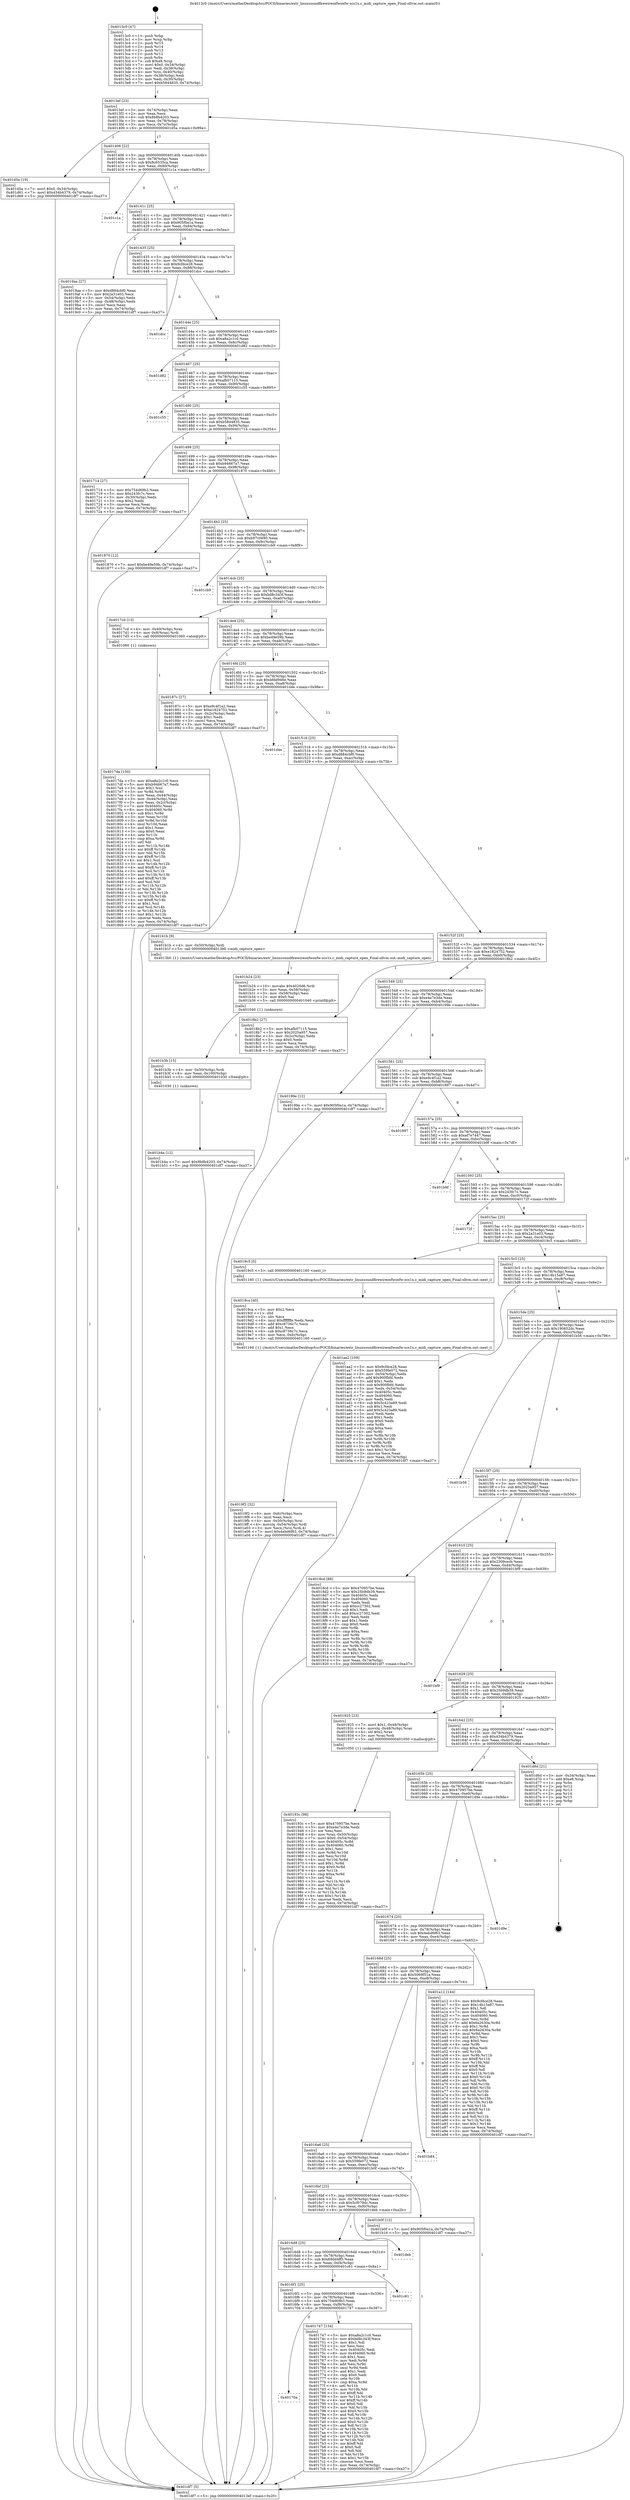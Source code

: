 digraph "0x4013c0" {
  label = "0x4013c0 (/mnt/c/Users/mathe/Desktop/tcc/POCII/binaries/extr_linuxsoundfirewireoxfwoxfw-scs1x.c_midi_capture_open_Final-ollvm.out::main(0))"
  labelloc = "t"
  node[shape=record]

  Entry [label="",width=0.3,height=0.3,shape=circle,fillcolor=black,style=filled]
  "0x4013ef" [label="{
     0x4013ef [23]\l
     | [instrs]\l
     &nbsp;&nbsp;0x4013ef \<+3\>: mov -0x74(%rbp),%eax\l
     &nbsp;&nbsp;0x4013f2 \<+2\>: mov %eax,%ecx\l
     &nbsp;&nbsp;0x4013f4 \<+6\>: sub $0x8b8b4203,%ecx\l
     &nbsp;&nbsp;0x4013fa \<+3\>: mov %eax,-0x78(%rbp)\l
     &nbsp;&nbsp;0x4013fd \<+3\>: mov %ecx,-0x7c(%rbp)\l
     &nbsp;&nbsp;0x401400 \<+6\>: je 0000000000401d5a \<main+0x99a\>\l
  }"]
  "0x401d5a" [label="{
     0x401d5a [19]\l
     | [instrs]\l
     &nbsp;&nbsp;0x401d5a \<+7\>: movl $0x0,-0x34(%rbp)\l
     &nbsp;&nbsp;0x401d61 \<+7\>: movl $0x434b4379,-0x74(%rbp)\l
     &nbsp;&nbsp;0x401d68 \<+5\>: jmp 0000000000401df7 \<main+0xa37\>\l
  }"]
  "0x401406" [label="{
     0x401406 [22]\l
     | [instrs]\l
     &nbsp;&nbsp;0x401406 \<+5\>: jmp 000000000040140b \<main+0x4b\>\l
     &nbsp;&nbsp;0x40140b \<+3\>: mov -0x78(%rbp),%eax\l
     &nbsp;&nbsp;0x40140e \<+5\>: sub $0x8c6535ca,%eax\l
     &nbsp;&nbsp;0x401413 \<+3\>: mov %eax,-0x80(%rbp)\l
     &nbsp;&nbsp;0x401416 \<+6\>: je 0000000000401c1a \<main+0x85a\>\l
  }"]
  Exit [label="",width=0.3,height=0.3,shape=circle,fillcolor=black,style=filled,peripheries=2]
  "0x401c1a" [label="{
     0x401c1a\l
  }", style=dashed]
  "0x40141c" [label="{
     0x40141c [25]\l
     | [instrs]\l
     &nbsp;&nbsp;0x40141c \<+5\>: jmp 0000000000401421 \<main+0x61\>\l
     &nbsp;&nbsp;0x401421 \<+3\>: mov -0x78(%rbp),%eax\l
     &nbsp;&nbsp;0x401424 \<+5\>: sub $0x905f0a1a,%eax\l
     &nbsp;&nbsp;0x401429 \<+6\>: mov %eax,-0x84(%rbp)\l
     &nbsp;&nbsp;0x40142f \<+6\>: je 00000000004019aa \<main+0x5ea\>\l
  }"]
  "0x401b4a" [label="{
     0x401b4a [12]\l
     | [instrs]\l
     &nbsp;&nbsp;0x401b4a \<+7\>: movl $0x8b8b4203,-0x74(%rbp)\l
     &nbsp;&nbsp;0x401b51 \<+5\>: jmp 0000000000401df7 \<main+0xa37\>\l
  }"]
  "0x4019aa" [label="{
     0x4019aa [27]\l
     | [instrs]\l
     &nbsp;&nbsp;0x4019aa \<+5\>: mov $0xd884cbf0,%eax\l
     &nbsp;&nbsp;0x4019af \<+5\>: mov $0x2a31e03,%ecx\l
     &nbsp;&nbsp;0x4019b4 \<+3\>: mov -0x54(%rbp),%edx\l
     &nbsp;&nbsp;0x4019b7 \<+3\>: cmp -0x48(%rbp),%edx\l
     &nbsp;&nbsp;0x4019ba \<+3\>: cmovl %ecx,%eax\l
     &nbsp;&nbsp;0x4019bd \<+3\>: mov %eax,-0x74(%rbp)\l
     &nbsp;&nbsp;0x4019c0 \<+5\>: jmp 0000000000401df7 \<main+0xa37\>\l
  }"]
  "0x401435" [label="{
     0x401435 [25]\l
     | [instrs]\l
     &nbsp;&nbsp;0x401435 \<+5\>: jmp 000000000040143a \<main+0x7a\>\l
     &nbsp;&nbsp;0x40143a \<+3\>: mov -0x78(%rbp),%eax\l
     &nbsp;&nbsp;0x40143d \<+5\>: sub $0x9cfdce28,%eax\l
     &nbsp;&nbsp;0x401442 \<+6\>: mov %eax,-0x88(%rbp)\l
     &nbsp;&nbsp;0x401448 \<+6\>: je 0000000000401dcc \<main+0xa0c\>\l
  }"]
  "0x401b3b" [label="{
     0x401b3b [15]\l
     | [instrs]\l
     &nbsp;&nbsp;0x401b3b \<+4\>: mov -0x50(%rbp),%rdi\l
     &nbsp;&nbsp;0x401b3f \<+6\>: mov %eax,-0x100(%rbp)\l
     &nbsp;&nbsp;0x401b45 \<+5\>: call 0000000000401030 \<free@plt\>\l
     | [calls]\l
     &nbsp;&nbsp;0x401030 \{1\} (unknown)\l
  }"]
  "0x401dcc" [label="{
     0x401dcc\l
  }", style=dashed]
  "0x40144e" [label="{
     0x40144e [25]\l
     | [instrs]\l
     &nbsp;&nbsp;0x40144e \<+5\>: jmp 0000000000401453 \<main+0x93\>\l
     &nbsp;&nbsp;0x401453 \<+3\>: mov -0x78(%rbp),%eax\l
     &nbsp;&nbsp;0x401456 \<+5\>: sub $0xa8a2c1c0,%eax\l
     &nbsp;&nbsp;0x40145b \<+6\>: mov %eax,-0x8c(%rbp)\l
     &nbsp;&nbsp;0x401461 \<+6\>: je 0000000000401d82 \<main+0x9c2\>\l
  }"]
  "0x401b24" [label="{
     0x401b24 [23]\l
     | [instrs]\l
     &nbsp;&nbsp;0x401b24 \<+10\>: movabs $0x4020d6,%rdi\l
     &nbsp;&nbsp;0x401b2e \<+3\>: mov %eax,-0x58(%rbp)\l
     &nbsp;&nbsp;0x401b31 \<+3\>: mov -0x58(%rbp),%esi\l
     &nbsp;&nbsp;0x401b34 \<+2\>: mov $0x0,%al\l
     &nbsp;&nbsp;0x401b36 \<+5\>: call 0000000000401040 \<printf@plt\>\l
     | [calls]\l
     &nbsp;&nbsp;0x401040 \{1\} (unknown)\l
  }"]
  "0x401d82" [label="{
     0x401d82\l
  }", style=dashed]
  "0x401467" [label="{
     0x401467 [25]\l
     | [instrs]\l
     &nbsp;&nbsp;0x401467 \<+5\>: jmp 000000000040146c \<main+0xac\>\l
     &nbsp;&nbsp;0x40146c \<+3\>: mov -0x78(%rbp),%eax\l
     &nbsp;&nbsp;0x40146f \<+5\>: sub $0xafb07115,%eax\l
     &nbsp;&nbsp;0x401474 \<+6\>: mov %eax,-0x90(%rbp)\l
     &nbsp;&nbsp;0x40147a \<+6\>: je 0000000000401c55 \<main+0x895\>\l
  }"]
  "0x4019f2" [label="{
     0x4019f2 [32]\l
     | [instrs]\l
     &nbsp;&nbsp;0x4019f2 \<+6\>: mov -0xfc(%rbp),%ecx\l
     &nbsp;&nbsp;0x4019f8 \<+3\>: imul %eax,%ecx\l
     &nbsp;&nbsp;0x4019fb \<+4\>: mov -0x50(%rbp),%rsi\l
     &nbsp;&nbsp;0x4019ff \<+4\>: movslq -0x54(%rbp),%rdi\l
     &nbsp;&nbsp;0x401a03 \<+3\>: mov %ecx,(%rsi,%rdi,4)\l
     &nbsp;&nbsp;0x401a06 \<+7\>: movl $0x4ebd6f63,-0x74(%rbp)\l
     &nbsp;&nbsp;0x401a0d \<+5\>: jmp 0000000000401df7 \<main+0xa37\>\l
  }"]
  "0x401c55" [label="{
     0x401c55\l
  }", style=dashed]
  "0x401480" [label="{
     0x401480 [25]\l
     | [instrs]\l
     &nbsp;&nbsp;0x401480 \<+5\>: jmp 0000000000401485 \<main+0xc5\>\l
     &nbsp;&nbsp;0x401485 \<+3\>: mov -0x78(%rbp),%eax\l
     &nbsp;&nbsp;0x401488 \<+5\>: sub $0xb5844835,%eax\l
     &nbsp;&nbsp;0x40148d \<+6\>: mov %eax,-0x94(%rbp)\l
     &nbsp;&nbsp;0x401493 \<+6\>: je 0000000000401714 \<main+0x354\>\l
  }"]
  "0x4019ca" [label="{
     0x4019ca [40]\l
     | [instrs]\l
     &nbsp;&nbsp;0x4019ca \<+5\>: mov $0x2,%ecx\l
     &nbsp;&nbsp;0x4019cf \<+1\>: cltd\l
     &nbsp;&nbsp;0x4019d0 \<+2\>: idiv %ecx\l
     &nbsp;&nbsp;0x4019d2 \<+6\>: imul $0xfffffffe,%edx,%ecx\l
     &nbsp;&nbsp;0x4019d8 \<+6\>: add $0xc8736c7c,%ecx\l
     &nbsp;&nbsp;0x4019de \<+3\>: add $0x1,%ecx\l
     &nbsp;&nbsp;0x4019e1 \<+6\>: sub $0xc8736c7c,%ecx\l
     &nbsp;&nbsp;0x4019e7 \<+6\>: mov %ecx,-0xfc(%rbp)\l
     &nbsp;&nbsp;0x4019ed \<+5\>: call 0000000000401160 \<next_i\>\l
     | [calls]\l
     &nbsp;&nbsp;0x401160 \{1\} (/mnt/c/Users/mathe/Desktop/tcc/POCII/binaries/extr_linuxsoundfirewireoxfwoxfw-scs1x.c_midi_capture_open_Final-ollvm.out::next_i)\l
  }"]
  "0x401714" [label="{
     0x401714 [27]\l
     | [instrs]\l
     &nbsp;&nbsp;0x401714 \<+5\>: mov $0x754d69b3,%eax\l
     &nbsp;&nbsp;0x401719 \<+5\>: mov $0x243fc7c,%ecx\l
     &nbsp;&nbsp;0x40171e \<+3\>: mov -0x30(%rbp),%edx\l
     &nbsp;&nbsp;0x401721 \<+3\>: cmp $0x2,%edx\l
     &nbsp;&nbsp;0x401724 \<+3\>: cmovne %ecx,%eax\l
     &nbsp;&nbsp;0x401727 \<+3\>: mov %eax,-0x74(%rbp)\l
     &nbsp;&nbsp;0x40172a \<+5\>: jmp 0000000000401df7 \<main+0xa37\>\l
  }"]
  "0x401499" [label="{
     0x401499 [25]\l
     | [instrs]\l
     &nbsp;&nbsp;0x401499 \<+5\>: jmp 000000000040149e \<main+0xde\>\l
     &nbsp;&nbsp;0x40149e \<+3\>: mov -0x78(%rbp),%eax\l
     &nbsp;&nbsp;0x4014a1 \<+5\>: sub $0xb94667a7,%eax\l
     &nbsp;&nbsp;0x4014a6 \<+6\>: mov %eax,-0x98(%rbp)\l
     &nbsp;&nbsp;0x4014ac \<+6\>: je 0000000000401870 \<main+0x4b0\>\l
  }"]
  "0x401df7" [label="{
     0x401df7 [5]\l
     | [instrs]\l
     &nbsp;&nbsp;0x401df7 \<+5\>: jmp 00000000004013ef \<main+0x2f\>\l
  }"]
  "0x4013c0" [label="{
     0x4013c0 [47]\l
     | [instrs]\l
     &nbsp;&nbsp;0x4013c0 \<+1\>: push %rbp\l
     &nbsp;&nbsp;0x4013c1 \<+3\>: mov %rsp,%rbp\l
     &nbsp;&nbsp;0x4013c4 \<+2\>: push %r15\l
     &nbsp;&nbsp;0x4013c6 \<+2\>: push %r14\l
     &nbsp;&nbsp;0x4013c8 \<+2\>: push %r13\l
     &nbsp;&nbsp;0x4013ca \<+2\>: push %r12\l
     &nbsp;&nbsp;0x4013cc \<+1\>: push %rbx\l
     &nbsp;&nbsp;0x4013cd \<+7\>: sub $0xe8,%rsp\l
     &nbsp;&nbsp;0x4013d4 \<+7\>: movl $0x0,-0x34(%rbp)\l
     &nbsp;&nbsp;0x4013db \<+3\>: mov %edi,-0x38(%rbp)\l
     &nbsp;&nbsp;0x4013de \<+4\>: mov %rsi,-0x40(%rbp)\l
     &nbsp;&nbsp;0x4013e2 \<+3\>: mov -0x38(%rbp),%edi\l
     &nbsp;&nbsp;0x4013e5 \<+3\>: mov %edi,-0x30(%rbp)\l
     &nbsp;&nbsp;0x4013e8 \<+7\>: movl $0xb5844835,-0x74(%rbp)\l
  }"]
  "0x40193c" [label="{
     0x40193c [98]\l
     | [instrs]\l
     &nbsp;&nbsp;0x40193c \<+5\>: mov $0x470957be,%ecx\l
     &nbsp;&nbsp;0x401941 \<+5\>: mov $0xe4e7e3de,%edx\l
     &nbsp;&nbsp;0x401946 \<+2\>: xor %esi,%esi\l
     &nbsp;&nbsp;0x401948 \<+4\>: mov %rax,-0x50(%rbp)\l
     &nbsp;&nbsp;0x40194c \<+7\>: movl $0x0,-0x54(%rbp)\l
     &nbsp;&nbsp;0x401953 \<+8\>: mov 0x40405c,%r8d\l
     &nbsp;&nbsp;0x40195b \<+8\>: mov 0x404060,%r9d\l
     &nbsp;&nbsp;0x401963 \<+3\>: sub $0x1,%esi\l
     &nbsp;&nbsp;0x401966 \<+3\>: mov %r8d,%r10d\l
     &nbsp;&nbsp;0x401969 \<+3\>: add %esi,%r10d\l
     &nbsp;&nbsp;0x40196c \<+4\>: imul %r10d,%r8d\l
     &nbsp;&nbsp;0x401970 \<+4\>: and $0x1,%r8d\l
     &nbsp;&nbsp;0x401974 \<+4\>: cmp $0x0,%r8d\l
     &nbsp;&nbsp;0x401978 \<+4\>: sete %r11b\l
     &nbsp;&nbsp;0x40197c \<+4\>: cmp $0xa,%r9d\l
     &nbsp;&nbsp;0x401980 \<+3\>: setl %bl\l
     &nbsp;&nbsp;0x401983 \<+3\>: mov %r11b,%r14b\l
     &nbsp;&nbsp;0x401986 \<+3\>: and %bl,%r14b\l
     &nbsp;&nbsp;0x401989 \<+3\>: xor %bl,%r11b\l
     &nbsp;&nbsp;0x40198c \<+3\>: or %r11b,%r14b\l
     &nbsp;&nbsp;0x40198f \<+4\>: test $0x1,%r14b\l
     &nbsp;&nbsp;0x401993 \<+3\>: cmovne %edx,%ecx\l
     &nbsp;&nbsp;0x401996 \<+3\>: mov %ecx,-0x74(%rbp)\l
     &nbsp;&nbsp;0x401999 \<+5\>: jmp 0000000000401df7 \<main+0xa37\>\l
  }"]
  "0x401870" [label="{
     0x401870 [12]\l
     | [instrs]\l
     &nbsp;&nbsp;0x401870 \<+7\>: movl $0xbe49e59b,-0x74(%rbp)\l
     &nbsp;&nbsp;0x401877 \<+5\>: jmp 0000000000401df7 \<main+0xa37\>\l
  }"]
  "0x4014b2" [label="{
     0x4014b2 [25]\l
     | [instrs]\l
     &nbsp;&nbsp;0x4014b2 \<+5\>: jmp 00000000004014b7 \<main+0xf7\>\l
     &nbsp;&nbsp;0x4014b7 \<+3\>: mov -0x78(%rbp),%eax\l
     &nbsp;&nbsp;0x4014ba \<+5\>: sub $0xb97c0690,%eax\l
     &nbsp;&nbsp;0x4014bf \<+6\>: mov %eax,-0x9c(%rbp)\l
     &nbsp;&nbsp;0x4014c5 \<+6\>: je 0000000000401cb9 \<main+0x8f9\>\l
  }"]
  "0x4017da" [label="{
     0x4017da [150]\l
     | [instrs]\l
     &nbsp;&nbsp;0x4017da \<+5\>: mov $0xa8a2c1c0,%ecx\l
     &nbsp;&nbsp;0x4017df \<+5\>: mov $0xb94667a7,%edx\l
     &nbsp;&nbsp;0x4017e4 \<+3\>: mov $0x1,%sil\l
     &nbsp;&nbsp;0x4017e7 \<+3\>: xor %r8d,%r8d\l
     &nbsp;&nbsp;0x4017ea \<+3\>: mov %eax,-0x44(%rbp)\l
     &nbsp;&nbsp;0x4017ed \<+3\>: mov -0x44(%rbp),%eax\l
     &nbsp;&nbsp;0x4017f0 \<+3\>: mov %eax,-0x2c(%rbp)\l
     &nbsp;&nbsp;0x4017f3 \<+7\>: mov 0x40405c,%eax\l
     &nbsp;&nbsp;0x4017fa \<+8\>: mov 0x404060,%r9d\l
     &nbsp;&nbsp;0x401802 \<+4\>: sub $0x1,%r8d\l
     &nbsp;&nbsp;0x401806 \<+3\>: mov %eax,%r10d\l
     &nbsp;&nbsp;0x401809 \<+3\>: add %r8d,%r10d\l
     &nbsp;&nbsp;0x40180c \<+4\>: imul %r10d,%eax\l
     &nbsp;&nbsp;0x401810 \<+3\>: and $0x1,%eax\l
     &nbsp;&nbsp;0x401813 \<+3\>: cmp $0x0,%eax\l
     &nbsp;&nbsp;0x401816 \<+4\>: sete %r11b\l
     &nbsp;&nbsp;0x40181a \<+4\>: cmp $0xa,%r9d\l
     &nbsp;&nbsp;0x40181e \<+3\>: setl %bl\l
     &nbsp;&nbsp;0x401821 \<+3\>: mov %r11b,%r14b\l
     &nbsp;&nbsp;0x401824 \<+4\>: xor $0xff,%r14b\l
     &nbsp;&nbsp;0x401828 \<+3\>: mov %bl,%r15b\l
     &nbsp;&nbsp;0x40182b \<+4\>: xor $0xff,%r15b\l
     &nbsp;&nbsp;0x40182f \<+4\>: xor $0x1,%sil\l
     &nbsp;&nbsp;0x401833 \<+3\>: mov %r14b,%r12b\l
     &nbsp;&nbsp;0x401836 \<+4\>: and $0xff,%r12b\l
     &nbsp;&nbsp;0x40183a \<+3\>: and %sil,%r11b\l
     &nbsp;&nbsp;0x40183d \<+3\>: mov %r15b,%r13b\l
     &nbsp;&nbsp;0x401840 \<+4\>: and $0xff,%r13b\l
     &nbsp;&nbsp;0x401844 \<+3\>: and %sil,%bl\l
     &nbsp;&nbsp;0x401847 \<+3\>: or %r11b,%r12b\l
     &nbsp;&nbsp;0x40184a \<+3\>: or %bl,%r13b\l
     &nbsp;&nbsp;0x40184d \<+3\>: xor %r13b,%r12b\l
     &nbsp;&nbsp;0x401850 \<+3\>: or %r15b,%r14b\l
     &nbsp;&nbsp;0x401853 \<+4\>: xor $0xff,%r14b\l
     &nbsp;&nbsp;0x401857 \<+4\>: or $0x1,%sil\l
     &nbsp;&nbsp;0x40185b \<+3\>: and %sil,%r14b\l
     &nbsp;&nbsp;0x40185e \<+3\>: or %r14b,%r12b\l
     &nbsp;&nbsp;0x401861 \<+4\>: test $0x1,%r12b\l
     &nbsp;&nbsp;0x401865 \<+3\>: cmovne %edx,%ecx\l
     &nbsp;&nbsp;0x401868 \<+3\>: mov %ecx,-0x74(%rbp)\l
     &nbsp;&nbsp;0x40186b \<+5\>: jmp 0000000000401df7 \<main+0xa37\>\l
  }"]
  "0x401cb9" [label="{
     0x401cb9\l
  }", style=dashed]
  "0x4014cb" [label="{
     0x4014cb [25]\l
     | [instrs]\l
     &nbsp;&nbsp;0x4014cb \<+5\>: jmp 00000000004014d0 \<main+0x110\>\l
     &nbsp;&nbsp;0x4014d0 \<+3\>: mov -0x78(%rbp),%eax\l
     &nbsp;&nbsp;0x4014d3 \<+5\>: sub $0xbd8c343f,%eax\l
     &nbsp;&nbsp;0x4014d8 \<+6\>: mov %eax,-0xa0(%rbp)\l
     &nbsp;&nbsp;0x4014de \<+6\>: je 00000000004017cd \<main+0x40d\>\l
  }"]
  "0x40170a" [label="{
     0x40170a\l
  }", style=dashed]
  "0x4017cd" [label="{
     0x4017cd [13]\l
     | [instrs]\l
     &nbsp;&nbsp;0x4017cd \<+4\>: mov -0x40(%rbp),%rax\l
     &nbsp;&nbsp;0x4017d1 \<+4\>: mov 0x8(%rax),%rdi\l
     &nbsp;&nbsp;0x4017d5 \<+5\>: call 0000000000401060 \<atoi@plt\>\l
     | [calls]\l
     &nbsp;&nbsp;0x401060 \{1\} (unknown)\l
  }"]
  "0x4014e4" [label="{
     0x4014e4 [25]\l
     | [instrs]\l
     &nbsp;&nbsp;0x4014e4 \<+5\>: jmp 00000000004014e9 \<main+0x129\>\l
     &nbsp;&nbsp;0x4014e9 \<+3\>: mov -0x78(%rbp),%eax\l
     &nbsp;&nbsp;0x4014ec \<+5\>: sub $0xbe49e59b,%eax\l
     &nbsp;&nbsp;0x4014f1 \<+6\>: mov %eax,-0xa4(%rbp)\l
     &nbsp;&nbsp;0x4014f7 \<+6\>: je 000000000040187c \<main+0x4bc\>\l
  }"]
  "0x401747" [label="{
     0x401747 [134]\l
     | [instrs]\l
     &nbsp;&nbsp;0x401747 \<+5\>: mov $0xa8a2c1c0,%eax\l
     &nbsp;&nbsp;0x40174c \<+5\>: mov $0xbd8c343f,%ecx\l
     &nbsp;&nbsp;0x401751 \<+2\>: mov $0x1,%dl\l
     &nbsp;&nbsp;0x401753 \<+2\>: xor %esi,%esi\l
     &nbsp;&nbsp;0x401755 \<+7\>: mov 0x40405c,%edi\l
     &nbsp;&nbsp;0x40175c \<+8\>: mov 0x404060,%r8d\l
     &nbsp;&nbsp;0x401764 \<+3\>: sub $0x1,%esi\l
     &nbsp;&nbsp;0x401767 \<+3\>: mov %edi,%r9d\l
     &nbsp;&nbsp;0x40176a \<+3\>: add %esi,%r9d\l
     &nbsp;&nbsp;0x40176d \<+4\>: imul %r9d,%edi\l
     &nbsp;&nbsp;0x401771 \<+3\>: and $0x1,%edi\l
     &nbsp;&nbsp;0x401774 \<+3\>: cmp $0x0,%edi\l
     &nbsp;&nbsp;0x401777 \<+4\>: sete %r10b\l
     &nbsp;&nbsp;0x40177b \<+4\>: cmp $0xa,%r8d\l
     &nbsp;&nbsp;0x40177f \<+4\>: setl %r11b\l
     &nbsp;&nbsp;0x401783 \<+3\>: mov %r10b,%bl\l
     &nbsp;&nbsp;0x401786 \<+3\>: xor $0xff,%bl\l
     &nbsp;&nbsp;0x401789 \<+3\>: mov %r11b,%r14b\l
     &nbsp;&nbsp;0x40178c \<+4\>: xor $0xff,%r14b\l
     &nbsp;&nbsp;0x401790 \<+3\>: xor $0x0,%dl\l
     &nbsp;&nbsp;0x401793 \<+3\>: mov %bl,%r15b\l
     &nbsp;&nbsp;0x401796 \<+4\>: and $0x0,%r15b\l
     &nbsp;&nbsp;0x40179a \<+3\>: and %dl,%r10b\l
     &nbsp;&nbsp;0x40179d \<+3\>: mov %r14b,%r12b\l
     &nbsp;&nbsp;0x4017a0 \<+4\>: and $0x0,%r12b\l
     &nbsp;&nbsp;0x4017a4 \<+3\>: and %dl,%r11b\l
     &nbsp;&nbsp;0x4017a7 \<+3\>: or %r10b,%r15b\l
     &nbsp;&nbsp;0x4017aa \<+3\>: or %r11b,%r12b\l
     &nbsp;&nbsp;0x4017ad \<+3\>: xor %r12b,%r15b\l
     &nbsp;&nbsp;0x4017b0 \<+3\>: or %r14b,%bl\l
     &nbsp;&nbsp;0x4017b3 \<+3\>: xor $0xff,%bl\l
     &nbsp;&nbsp;0x4017b6 \<+3\>: or $0x0,%dl\l
     &nbsp;&nbsp;0x4017b9 \<+2\>: and %dl,%bl\l
     &nbsp;&nbsp;0x4017bb \<+3\>: or %bl,%r15b\l
     &nbsp;&nbsp;0x4017be \<+4\>: test $0x1,%r15b\l
     &nbsp;&nbsp;0x4017c2 \<+3\>: cmovne %ecx,%eax\l
     &nbsp;&nbsp;0x4017c5 \<+3\>: mov %eax,-0x74(%rbp)\l
     &nbsp;&nbsp;0x4017c8 \<+5\>: jmp 0000000000401df7 \<main+0xa37\>\l
  }"]
  "0x40187c" [label="{
     0x40187c [27]\l
     | [instrs]\l
     &nbsp;&nbsp;0x40187c \<+5\>: mov $0xe9c4f1a2,%eax\l
     &nbsp;&nbsp;0x401881 \<+5\>: mov $0xe1824752,%ecx\l
     &nbsp;&nbsp;0x401886 \<+3\>: mov -0x2c(%rbp),%edx\l
     &nbsp;&nbsp;0x401889 \<+3\>: cmp $0x1,%edx\l
     &nbsp;&nbsp;0x40188c \<+3\>: cmovl %ecx,%eax\l
     &nbsp;&nbsp;0x40188f \<+3\>: mov %eax,-0x74(%rbp)\l
     &nbsp;&nbsp;0x401892 \<+5\>: jmp 0000000000401df7 \<main+0xa37\>\l
  }"]
  "0x4014fd" [label="{
     0x4014fd [25]\l
     | [instrs]\l
     &nbsp;&nbsp;0x4014fd \<+5\>: jmp 0000000000401502 \<main+0x142\>\l
     &nbsp;&nbsp;0x401502 \<+3\>: mov -0x78(%rbp),%eax\l
     &nbsp;&nbsp;0x401505 \<+5\>: sub $0xbfdd946e,%eax\l
     &nbsp;&nbsp;0x40150a \<+6\>: mov %eax,-0xa8(%rbp)\l
     &nbsp;&nbsp;0x401510 \<+6\>: je 0000000000401d4e \<main+0x98e\>\l
  }"]
  "0x4016f1" [label="{
     0x4016f1 [25]\l
     | [instrs]\l
     &nbsp;&nbsp;0x4016f1 \<+5\>: jmp 00000000004016f6 \<main+0x336\>\l
     &nbsp;&nbsp;0x4016f6 \<+3\>: mov -0x78(%rbp),%eax\l
     &nbsp;&nbsp;0x4016f9 \<+5\>: sub $0x754d69b3,%eax\l
     &nbsp;&nbsp;0x4016fe \<+6\>: mov %eax,-0xf8(%rbp)\l
     &nbsp;&nbsp;0x401704 \<+6\>: je 0000000000401747 \<main+0x387\>\l
  }"]
  "0x401d4e" [label="{
     0x401d4e\l
  }", style=dashed]
  "0x401516" [label="{
     0x401516 [25]\l
     | [instrs]\l
     &nbsp;&nbsp;0x401516 \<+5\>: jmp 000000000040151b \<main+0x15b\>\l
     &nbsp;&nbsp;0x40151b \<+3\>: mov -0x78(%rbp),%eax\l
     &nbsp;&nbsp;0x40151e \<+5\>: sub $0xd884cbf0,%eax\l
     &nbsp;&nbsp;0x401523 \<+6\>: mov %eax,-0xac(%rbp)\l
     &nbsp;&nbsp;0x401529 \<+6\>: je 0000000000401b1b \<main+0x75b\>\l
  }"]
  "0x401c61" [label="{
     0x401c61\l
  }", style=dashed]
  "0x401b1b" [label="{
     0x401b1b [9]\l
     | [instrs]\l
     &nbsp;&nbsp;0x401b1b \<+4\>: mov -0x50(%rbp),%rdi\l
     &nbsp;&nbsp;0x401b1f \<+5\>: call 00000000004013b0 \<midi_capture_open\>\l
     | [calls]\l
     &nbsp;&nbsp;0x4013b0 \{1\} (/mnt/c/Users/mathe/Desktop/tcc/POCII/binaries/extr_linuxsoundfirewireoxfwoxfw-scs1x.c_midi_capture_open_Final-ollvm.out::midi_capture_open)\l
  }"]
  "0x40152f" [label="{
     0x40152f [25]\l
     | [instrs]\l
     &nbsp;&nbsp;0x40152f \<+5\>: jmp 0000000000401534 \<main+0x174\>\l
     &nbsp;&nbsp;0x401534 \<+3\>: mov -0x78(%rbp),%eax\l
     &nbsp;&nbsp;0x401537 \<+5\>: sub $0xe1824752,%eax\l
     &nbsp;&nbsp;0x40153c \<+6\>: mov %eax,-0xb0(%rbp)\l
     &nbsp;&nbsp;0x401542 \<+6\>: je 00000000004018b2 \<main+0x4f2\>\l
  }"]
  "0x4016d8" [label="{
     0x4016d8 [25]\l
     | [instrs]\l
     &nbsp;&nbsp;0x4016d8 \<+5\>: jmp 00000000004016dd \<main+0x31d\>\l
     &nbsp;&nbsp;0x4016dd \<+3\>: mov -0x78(%rbp),%eax\l
     &nbsp;&nbsp;0x4016e0 \<+5\>: sub $0x69dd4ff3,%eax\l
     &nbsp;&nbsp;0x4016e5 \<+6\>: mov %eax,-0xf4(%rbp)\l
     &nbsp;&nbsp;0x4016eb \<+6\>: je 0000000000401c61 \<main+0x8a1\>\l
  }"]
  "0x4018b2" [label="{
     0x4018b2 [27]\l
     | [instrs]\l
     &nbsp;&nbsp;0x4018b2 \<+5\>: mov $0xafb07115,%eax\l
     &nbsp;&nbsp;0x4018b7 \<+5\>: mov $0x2025a957,%ecx\l
     &nbsp;&nbsp;0x4018bc \<+3\>: mov -0x2c(%rbp),%edx\l
     &nbsp;&nbsp;0x4018bf \<+3\>: cmp $0x0,%edx\l
     &nbsp;&nbsp;0x4018c2 \<+3\>: cmove %ecx,%eax\l
     &nbsp;&nbsp;0x4018c5 \<+3\>: mov %eax,-0x74(%rbp)\l
     &nbsp;&nbsp;0x4018c8 \<+5\>: jmp 0000000000401df7 \<main+0xa37\>\l
  }"]
  "0x401548" [label="{
     0x401548 [25]\l
     | [instrs]\l
     &nbsp;&nbsp;0x401548 \<+5\>: jmp 000000000040154d \<main+0x18d\>\l
     &nbsp;&nbsp;0x40154d \<+3\>: mov -0x78(%rbp),%eax\l
     &nbsp;&nbsp;0x401550 \<+5\>: sub $0xe4e7e3de,%eax\l
     &nbsp;&nbsp;0x401555 \<+6\>: mov %eax,-0xb4(%rbp)\l
     &nbsp;&nbsp;0x40155b \<+6\>: je 000000000040199e \<main+0x5de\>\l
  }"]
  "0x401deb" [label="{
     0x401deb\l
  }", style=dashed]
  "0x40199e" [label="{
     0x40199e [12]\l
     | [instrs]\l
     &nbsp;&nbsp;0x40199e \<+7\>: movl $0x905f0a1a,-0x74(%rbp)\l
     &nbsp;&nbsp;0x4019a5 \<+5\>: jmp 0000000000401df7 \<main+0xa37\>\l
  }"]
  "0x401561" [label="{
     0x401561 [25]\l
     | [instrs]\l
     &nbsp;&nbsp;0x401561 \<+5\>: jmp 0000000000401566 \<main+0x1a6\>\l
     &nbsp;&nbsp;0x401566 \<+3\>: mov -0x78(%rbp),%eax\l
     &nbsp;&nbsp;0x401569 \<+5\>: sub $0xe9c4f1a2,%eax\l
     &nbsp;&nbsp;0x40156e \<+6\>: mov %eax,-0xb8(%rbp)\l
     &nbsp;&nbsp;0x401574 \<+6\>: je 0000000000401897 \<main+0x4d7\>\l
  }"]
  "0x4016bf" [label="{
     0x4016bf [25]\l
     | [instrs]\l
     &nbsp;&nbsp;0x4016bf \<+5\>: jmp 00000000004016c4 \<main+0x304\>\l
     &nbsp;&nbsp;0x4016c4 \<+3\>: mov -0x78(%rbp),%eax\l
     &nbsp;&nbsp;0x4016c7 \<+5\>: sub $0x5cf079dc,%eax\l
     &nbsp;&nbsp;0x4016cc \<+6\>: mov %eax,-0xf0(%rbp)\l
     &nbsp;&nbsp;0x4016d2 \<+6\>: je 0000000000401deb \<main+0xa2b\>\l
  }"]
  "0x401897" [label="{
     0x401897\l
  }", style=dashed]
  "0x40157a" [label="{
     0x40157a [25]\l
     | [instrs]\l
     &nbsp;&nbsp;0x40157a \<+5\>: jmp 000000000040157f \<main+0x1bf\>\l
     &nbsp;&nbsp;0x40157f \<+3\>: mov -0x78(%rbp),%eax\l
     &nbsp;&nbsp;0x401582 \<+5\>: sub $0xef7e7447,%eax\l
     &nbsp;&nbsp;0x401587 \<+6\>: mov %eax,-0xbc(%rbp)\l
     &nbsp;&nbsp;0x40158d \<+6\>: je 0000000000401b9f \<main+0x7df\>\l
  }"]
  "0x401b0f" [label="{
     0x401b0f [12]\l
     | [instrs]\l
     &nbsp;&nbsp;0x401b0f \<+7\>: movl $0x905f0a1a,-0x74(%rbp)\l
     &nbsp;&nbsp;0x401b16 \<+5\>: jmp 0000000000401df7 \<main+0xa37\>\l
  }"]
  "0x401b9f" [label="{
     0x401b9f\l
  }", style=dashed]
  "0x401593" [label="{
     0x401593 [25]\l
     | [instrs]\l
     &nbsp;&nbsp;0x401593 \<+5\>: jmp 0000000000401598 \<main+0x1d8\>\l
     &nbsp;&nbsp;0x401598 \<+3\>: mov -0x78(%rbp),%eax\l
     &nbsp;&nbsp;0x40159b \<+5\>: sub $0x243fc7c,%eax\l
     &nbsp;&nbsp;0x4015a0 \<+6\>: mov %eax,-0xc0(%rbp)\l
     &nbsp;&nbsp;0x4015a6 \<+6\>: je 000000000040172f \<main+0x36f\>\l
  }"]
  "0x4016a6" [label="{
     0x4016a6 [25]\l
     | [instrs]\l
     &nbsp;&nbsp;0x4016a6 \<+5\>: jmp 00000000004016ab \<main+0x2eb\>\l
     &nbsp;&nbsp;0x4016ab \<+3\>: mov -0x78(%rbp),%eax\l
     &nbsp;&nbsp;0x4016ae \<+5\>: sub $0x559fe072,%eax\l
     &nbsp;&nbsp;0x4016b3 \<+6\>: mov %eax,-0xec(%rbp)\l
     &nbsp;&nbsp;0x4016b9 \<+6\>: je 0000000000401b0f \<main+0x74f\>\l
  }"]
  "0x40172f" [label="{
     0x40172f\l
  }", style=dashed]
  "0x4015ac" [label="{
     0x4015ac [25]\l
     | [instrs]\l
     &nbsp;&nbsp;0x4015ac \<+5\>: jmp 00000000004015b1 \<main+0x1f1\>\l
     &nbsp;&nbsp;0x4015b1 \<+3\>: mov -0x78(%rbp),%eax\l
     &nbsp;&nbsp;0x4015b4 \<+5\>: sub $0x2a31e03,%eax\l
     &nbsp;&nbsp;0x4015b9 \<+6\>: mov %eax,-0xc4(%rbp)\l
     &nbsp;&nbsp;0x4015bf \<+6\>: je 00000000004019c5 \<main+0x605\>\l
  }"]
  "0x401b84" [label="{
     0x401b84\l
  }", style=dashed]
  "0x4019c5" [label="{
     0x4019c5 [5]\l
     | [instrs]\l
     &nbsp;&nbsp;0x4019c5 \<+5\>: call 0000000000401160 \<next_i\>\l
     | [calls]\l
     &nbsp;&nbsp;0x401160 \{1\} (/mnt/c/Users/mathe/Desktop/tcc/POCII/binaries/extr_linuxsoundfirewireoxfwoxfw-scs1x.c_midi_capture_open_Final-ollvm.out::next_i)\l
  }"]
  "0x4015c5" [label="{
     0x4015c5 [25]\l
     | [instrs]\l
     &nbsp;&nbsp;0x4015c5 \<+5\>: jmp 00000000004015ca \<main+0x20a\>\l
     &nbsp;&nbsp;0x4015ca \<+3\>: mov -0x78(%rbp),%eax\l
     &nbsp;&nbsp;0x4015cd \<+5\>: sub $0x14b15a87,%eax\l
     &nbsp;&nbsp;0x4015d2 \<+6\>: mov %eax,-0xc8(%rbp)\l
     &nbsp;&nbsp;0x4015d8 \<+6\>: je 0000000000401aa2 \<main+0x6e2\>\l
  }"]
  "0x40168d" [label="{
     0x40168d [25]\l
     | [instrs]\l
     &nbsp;&nbsp;0x40168d \<+5\>: jmp 0000000000401692 \<main+0x2d2\>\l
     &nbsp;&nbsp;0x401692 \<+3\>: mov -0x78(%rbp),%eax\l
     &nbsp;&nbsp;0x401695 \<+5\>: sub $0x5069f51a,%eax\l
     &nbsp;&nbsp;0x40169a \<+6\>: mov %eax,-0xe8(%rbp)\l
     &nbsp;&nbsp;0x4016a0 \<+6\>: je 0000000000401b84 \<main+0x7c4\>\l
  }"]
  "0x401aa2" [label="{
     0x401aa2 [109]\l
     | [instrs]\l
     &nbsp;&nbsp;0x401aa2 \<+5\>: mov $0x9cfdce28,%eax\l
     &nbsp;&nbsp;0x401aa7 \<+5\>: mov $0x559fe072,%ecx\l
     &nbsp;&nbsp;0x401aac \<+3\>: mov -0x54(%rbp),%edx\l
     &nbsp;&nbsp;0x401aaf \<+6\>: add $0x900fbfd,%edx\l
     &nbsp;&nbsp;0x401ab5 \<+3\>: add $0x1,%edx\l
     &nbsp;&nbsp;0x401ab8 \<+6\>: sub $0x900fbfd,%edx\l
     &nbsp;&nbsp;0x401abe \<+3\>: mov %edx,-0x54(%rbp)\l
     &nbsp;&nbsp;0x401ac1 \<+7\>: mov 0x40405c,%edx\l
     &nbsp;&nbsp;0x401ac8 \<+7\>: mov 0x404060,%esi\l
     &nbsp;&nbsp;0x401acf \<+2\>: mov %edx,%edi\l
     &nbsp;&nbsp;0x401ad1 \<+6\>: sub $0x5c423a89,%edi\l
     &nbsp;&nbsp;0x401ad7 \<+3\>: sub $0x1,%edi\l
     &nbsp;&nbsp;0x401ada \<+6\>: add $0x5c423a89,%edi\l
     &nbsp;&nbsp;0x401ae0 \<+3\>: imul %edi,%edx\l
     &nbsp;&nbsp;0x401ae3 \<+3\>: and $0x1,%edx\l
     &nbsp;&nbsp;0x401ae6 \<+3\>: cmp $0x0,%edx\l
     &nbsp;&nbsp;0x401ae9 \<+4\>: sete %r8b\l
     &nbsp;&nbsp;0x401aed \<+3\>: cmp $0xa,%esi\l
     &nbsp;&nbsp;0x401af0 \<+4\>: setl %r9b\l
     &nbsp;&nbsp;0x401af4 \<+3\>: mov %r8b,%r10b\l
     &nbsp;&nbsp;0x401af7 \<+3\>: and %r9b,%r10b\l
     &nbsp;&nbsp;0x401afa \<+3\>: xor %r9b,%r8b\l
     &nbsp;&nbsp;0x401afd \<+3\>: or %r8b,%r10b\l
     &nbsp;&nbsp;0x401b00 \<+4\>: test $0x1,%r10b\l
     &nbsp;&nbsp;0x401b04 \<+3\>: cmovne %ecx,%eax\l
     &nbsp;&nbsp;0x401b07 \<+3\>: mov %eax,-0x74(%rbp)\l
     &nbsp;&nbsp;0x401b0a \<+5\>: jmp 0000000000401df7 \<main+0xa37\>\l
  }"]
  "0x4015de" [label="{
     0x4015de [25]\l
     | [instrs]\l
     &nbsp;&nbsp;0x4015de \<+5\>: jmp 00000000004015e3 \<main+0x223\>\l
     &nbsp;&nbsp;0x4015e3 \<+3\>: mov -0x78(%rbp),%eax\l
     &nbsp;&nbsp;0x4015e6 \<+5\>: sub $0x190652dc,%eax\l
     &nbsp;&nbsp;0x4015eb \<+6\>: mov %eax,-0xcc(%rbp)\l
     &nbsp;&nbsp;0x4015f1 \<+6\>: je 0000000000401b56 \<main+0x796\>\l
  }"]
  "0x401a12" [label="{
     0x401a12 [144]\l
     | [instrs]\l
     &nbsp;&nbsp;0x401a12 \<+5\>: mov $0x9cfdce28,%eax\l
     &nbsp;&nbsp;0x401a17 \<+5\>: mov $0x14b15a87,%ecx\l
     &nbsp;&nbsp;0x401a1c \<+2\>: mov $0x1,%dl\l
     &nbsp;&nbsp;0x401a1e \<+7\>: mov 0x40405c,%esi\l
     &nbsp;&nbsp;0x401a25 \<+7\>: mov 0x404060,%edi\l
     &nbsp;&nbsp;0x401a2c \<+3\>: mov %esi,%r8d\l
     &nbsp;&nbsp;0x401a2f \<+7\>: add $0x6a2630a,%r8d\l
     &nbsp;&nbsp;0x401a36 \<+4\>: sub $0x1,%r8d\l
     &nbsp;&nbsp;0x401a3a \<+7\>: sub $0x6a2630a,%r8d\l
     &nbsp;&nbsp;0x401a41 \<+4\>: imul %r8d,%esi\l
     &nbsp;&nbsp;0x401a45 \<+3\>: and $0x1,%esi\l
     &nbsp;&nbsp;0x401a48 \<+3\>: cmp $0x0,%esi\l
     &nbsp;&nbsp;0x401a4b \<+4\>: sete %r9b\l
     &nbsp;&nbsp;0x401a4f \<+3\>: cmp $0xa,%edi\l
     &nbsp;&nbsp;0x401a52 \<+4\>: setl %r10b\l
     &nbsp;&nbsp;0x401a56 \<+3\>: mov %r9b,%r11b\l
     &nbsp;&nbsp;0x401a59 \<+4\>: xor $0xff,%r11b\l
     &nbsp;&nbsp;0x401a5d \<+3\>: mov %r10b,%bl\l
     &nbsp;&nbsp;0x401a60 \<+3\>: xor $0xff,%bl\l
     &nbsp;&nbsp;0x401a63 \<+3\>: xor $0x0,%dl\l
     &nbsp;&nbsp;0x401a66 \<+3\>: mov %r11b,%r14b\l
     &nbsp;&nbsp;0x401a69 \<+4\>: and $0x0,%r14b\l
     &nbsp;&nbsp;0x401a6d \<+3\>: and %dl,%r9b\l
     &nbsp;&nbsp;0x401a70 \<+3\>: mov %bl,%r15b\l
     &nbsp;&nbsp;0x401a73 \<+4\>: and $0x0,%r15b\l
     &nbsp;&nbsp;0x401a77 \<+3\>: and %dl,%r10b\l
     &nbsp;&nbsp;0x401a7a \<+3\>: or %r9b,%r14b\l
     &nbsp;&nbsp;0x401a7d \<+3\>: or %r10b,%r15b\l
     &nbsp;&nbsp;0x401a80 \<+3\>: xor %r15b,%r14b\l
     &nbsp;&nbsp;0x401a83 \<+3\>: or %bl,%r11b\l
     &nbsp;&nbsp;0x401a86 \<+4\>: xor $0xff,%r11b\l
     &nbsp;&nbsp;0x401a8a \<+3\>: or $0x0,%dl\l
     &nbsp;&nbsp;0x401a8d \<+3\>: and %dl,%r11b\l
     &nbsp;&nbsp;0x401a90 \<+3\>: or %r11b,%r14b\l
     &nbsp;&nbsp;0x401a93 \<+4\>: test $0x1,%r14b\l
     &nbsp;&nbsp;0x401a97 \<+3\>: cmovne %ecx,%eax\l
     &nbsp;&nbsp;0x401a9a \<+3\>: mov %eax,-0x74(%rbp)\l
     &nbsp;&nbsp;0x401a9d \<+5\>: jmp 0000000000401df7 \<main+0xa37\>\l
  }"]
  "0x401b56" [label="{
     0x401b56\l
  }", style=dashed]
  "0x4015f7" [label="{
     0x4015f7 [25]\l
     | [instrs]\l
     &nbsp;&nbsp;0x4015f7 \<+5\>: jmp 00000000004015fc \<main+0x23c\>\l
     &nbsp;&nbsp;0x4015fc \<+3\>: mov -0x78(%rbp),%eax\l
     &nbsp;&nbsp;0x4015ff \<+5\>: sub $0x2025a957,%eax\l
     &nbsp;&nbsp;0x401604 \<+6\>: mov %eax,-0xd0(%rbp)\l
     &nbsp;&nbsp;0x40160a \<+6\>: je 00000000004018cd \<main+0x50d\>\l
  }"]
  "0x401674" [label="{
     0x401674 [25]\l
     | [instrs]\l
     &nbsp;&nbsp;0x401674 \<+5\>: jmp 0000000000401679 \<main+0x2b9\>\l
     &nbsp;&nbsp;0x401679 \<+3\>: mov -0x78(%rbp),%eax\l
     &nbsp;&nbsp;0x40167c \<+5\>: sub $0x4ebd6f63,%eax\l
     &nbsp;&nbsp;0x401681 \<+6\>: mov %eax,-0xe4(%rbp)\l
     &nbsp;&nbsp;0x401687 \<+6\>: je 0000000000401a12 \<main+0x652\>\l
  }"]
  "0x4018cd" [label="{
     0x4018cd [88]\l
     | [instrs]\l
     &nbsp;&nbsp;0x4018cd \<+5\>: mov $0x470957be,%eax\l
     &nbsp;&nbsp;0x4018d2 \<+5\>: mov $0x25b9db39,%ecx\l
     &nbsp;&nbsp;0x4018d7 \<+7\>: mov 0x40405c,%edx\l
     &nbsp;&nbsp;0x4018de \<+7\>: mov 0x404060,%esi\l
     &nbsp;&nbsp;0x4018e5 \<+2\>: mov %edx,%edi\l
     &nbsp;&nbsp;0x4018e7 \<+6\>: sub $0xcc27302,%edi\l
     &nbsp;&nbsp;0x4018ed \<+3\>: sub $0x1,%edi\l
     &nbsp;&nbsp;0x4018f0 \<+6\>: add $0xcc27302,%edi\l
     &nbsp;&nbsp;0x4018f6 \<+3\>: imul %edi,%edx\l
     &nbsp;&nbsp;0x4018f9 \<+3\>: and $0x1,%edx\l
     &nbsp;&nbsp;0x4018fc \<+3\>: cmp $0x0,%edx\l
     &nbsp;&nbsp;0x4018ff \<+4\>: sete %r8b\l
     &nbsp;&nbsp;0x401903 \<+3\>: cmp $0xa,%esi\l
     &nbsp;&nbsp;0x401906 \<+4\>: setl %r9b\l
     &nbsp;&nbsp;0x40190a \<+3\>: mov %r8b,%r10b\l
     &nbsp;&nbsp;0x40190d \<+3\>: and %r9b,%r10b\l
     &nbsp;&nbsp;0x401910 \<+3\>: xor %r9b,%r8b\l
     &nbsp;&nbsp;0x401913 \<+3\>: or %r8b,%r10b\l
     &nbsp;&nbsp;0x401916 \<+4\>: test $0x1,%r10b\l
     &nbsp;&nbsp;0x40191a \<+3\>: cmovne %ecx,%eax\l
     &nbsp;&nbsp;0x40191d \<+3\>: mov %eax,-0x74(%rbp)\l
     &nbsp;&nbsp;0x401920 \<+5\>: jmp 0000000000401df7 \<main+0xa37\>\l
  }"]
  "0x401610" [label="{
     0x401610 [25]\l
     | [instrs]\l
     &nbsp;&nbsp;0x401610 \<+5\>: jmp 0000000000401615 \<main+0x255\>\l
     &nbsp;&nbsp;0x401615 \<+3\>: mov -0x78(%rbp),%eax\l
     &nbsp;&nbsp;0x401618 \<+5\>: sub $0x2309cecb,%eax\l
     &nbsp;&nbsp;0x40161d \<+6\>: mov %eax,-0xd4(%rbp)\l
     &nbsp;&nbsp;0x401623 \<+6\>: je 0000000000401bf9 \<main+0x839\>\l
  }"]
  "0x401d9e" [label="{
     0x401d9e\l
  }", style=dashed]
  "0x401bf9" [label="{
     0x401bf9\l
  }", style=dashed]
  "0x401629" [label="{
     0x401629 [25]\l
     | [instrs]\l
     &nbsp;&nbsp;0x401629 \<+5\>: jmp 000000000040162e \<main+0x26e\>\l
     &nbsp;&nbsp;0x40162e \<+3\>: mov -0x78(%rbp),%eax\l
     &nbsp;&nbsp;0x401631 \<+5\>: sub $0x25b9db39,%eax\l
     &nbsp;&nbsp;0x401636 \<+6\>: mov %eax,-0xd8(%rbp)\l
     &nbsp;&nbsp;0x40163c \<+6\>: je 0000000000401925 \<main+0x565\>\l
  }"]
  "0x40165b" [label="{
     0x40165b [25]\l
     | [instrs]\l
     &nbsp;&nbsp;0x40165b \<+5\>: jmp 0000000000401660 \<main+0x2a0\>\l
     &nbsp;&nbsp;0x401660 \<+3\>: mov -0x78(%rbp),%eax\l
     &nbsp;&nbsp;0x401663 \<+5\>: sub $0x470957be,%eax\l
     &nbsp;&nbsp;0x401668 \<+6\>: mov %eax,-0xe0(%rbp)\l
     &nbsp;&nbsp;0x40166e \<+6\>: je 0000000000401d9e \<main+0x9de\>\l
  }"]
  "0x401925" [label="{
     0x401925 [23]\l
     | [instrs]\l
     &nbsp;&nbsp;0x401925 \<+7\>: movl $0x1,-0x48(%rbp)\l
     &nbsp;&nbsp;0x40192c \<+4\>: movslq -0x48(%rbp),%rax\l
     &nbsp;&nbsp;0x401930 \<+4\>: shl $0x2,%rax\l
     &nbsp;&nbsp;0x401934 \<+3\>: mov %rax,%rdi\l
     &nbsp;&nbsp;0x401937 \<+5\>: call 0000000000401050 \<malloc@plt\>\l
     | [calls]\l
     &nbsp;&nbsp;0x401050 \{1\} (unknown)\l
  }"]
  "0x401642" [label="{
     0x401642 [25]\l
     | [instrs]\l
     &nbsp;&nbsp;0x401642 \<+5\>: jmp 0000000000401647 \<main+0x287\>\l
     &nbsp;&nbsp;0x401647 \<+3\>: mov -0x78(%rbp),%eax\l
     &nbsp;&nbsp;0x40164a \<+5\>: sub $0x434b4379,%eax\l
     &nbsp;&nbsp;0x40164f \<+6\>: mov %eax,-0xdc(%rbp)\l
     &nbsp;&nbsp;0x401655 \<+6\>: je 0000000000401d6d \<main+0x9ad\>\l
  }"]
  "0x401d6d" [label="{
     0x401d6d [21]\l
     | [instrs]\l
     &nbsp;&nbsp;0x401d6d \<+3\>: mov -0x34(%rbp),%eax\l
     &nbsp;&nbsp;0x401d70 \<+7\>: add $0xe8,%rsp\l
     &nbsp;&nbsp;0x401d77 \<+1\>: pop %rbx\l
     &nbsp;&nbsp;0x401d78 \<+2\>: pop %r12\l
     &nbsp;&nbsp;0x401d7a \<+2\>: pop %r13\l
     &nbsp;&nbsp;0x401d7c \<+2\>: pop %r14\l
     &nbsp;&nbsp;0x401d7e \<+2\>: pop %r15\l
     &nbsp;&nbsp;0x401d80 \<+1\>: pop %rbp\l
     &nbsp;&nbsp;0x401d81 \<+1\>: ret\l
  }"]
  Entry -> "0x4013c0" [label=" 1"]
  "0x4013ef" -> "0x401d5a" [label=" 1"]
  "0x4013ef" -> "0x401406" [label=" 17"]
  "0x401d6d" -> Exit [label=" 1"]
  "0x401406" -> "0x401c1a" [label=" 0"]
  "0x401406" -> "0x40141c" [label=" 17"]
  "0x401d5a" -> "0x401df7" [label=" 1"]
  "0x40141c" -> "0x4019aa" [label=" 2"]
  "0x40141c" -> "0x401435" [label=" 15"]
  "0x401b4a" -> "0x401df7" [label=" 1"]
  "0x401435" -> "0x401dcc" [label=" 0"]
  "0x401435" -> "0x40144e" [label=" 15"]
  "0x401b3b" -> "0x401b4a" [label=" 1"]
  "0x40144e" -> "0x401d82" [label=" 0"]
  "0x40144e" -> "0x401467" [label=" 15"]
  "0x401b24" -> "0x401b3b" [label=" 1"]
  "0x401467" -> "0x401c55" [label=" 0"]
  "0x401467" -> "0x401480" [label=" 15"]
  "0x401b1b" -> "0x401b24" [label=" 1"]
  "0x401480" -> "0x401714" [label=" 1"]
  "0x401480" -> "0x401499" [label=" 14"]
  "0x401714" -> "0x401df7" [label=" 1"]
  "0x4013c0" -> "0x4013ef" [label=" 1"]
  "0x401df7" -> "0x4013ef" [label=" 17"]
  "0x401b0f" -> "0x401df7" [label=" 1"]
  "0x401499" -> "0x401870" [label=" 1"]
  "0x401499" -> "0x4014b2" [label=" 13"]
  "0x401aa2" -> "0x401df7" [label=" 1"]
  "0x4014b2" -> "0x401cb9" [label=" 0"]
  "0x4014b2" -> "0x4014cb" [label=" 13"]
  "0x401a12" -> "0x401df7" [label=" 1"]
  "0x4014cb" -> "0x4017cd" [label=" 1"]
  "0x4014cb" -> "0x4014e4" [label=" 12"]
  "0x4019f2" -> "0x401df7" [label=" 1"]
  "0x4014e4" -> "0x40187c" [label=" 1"]
  "0x4014e4" -> "0x4014fd" [label=" 11"]
  "0x4019ca" -> "0x4019f2" [label=" 1"]
  "0x4014fd" -> "0x401d4e" [label=" 0"]
  "0x4014fd" -> "0x401516" [label=" 11"]
  "0x4019aa" -> "0x401df7" [label=" 2"]
  "0x401516" -> "0x401b1b" [label=" 1"]
  "0x401516" -> "0x40152f" [label=" 10"]
  "0x40199e" -> "0x401df7" [label=" 1"]
  "0x40152f" -> "0x4018b2" [label=" 1"]
  "0x40152f" -> "0x401548" [label=" 9"]
  "0x401925" -> "0x40193c" [label=" 1"]
  "0x401548" -> "0x40199e" [label=" 1"]
  "0x401548" -> "0x401561" [label=" 8"]
  "0x4018cd" -> "0x401df7" [label=" 1"]
  "0x401561" -> "0x401897" [label=" 0"]
  "0x401561" -> "0x40157a" [label=" 8"]
  "0x40187c" -> "0x401df7" [label=" 1"]
  "0x40157a" -> "0x401b9f" [label=" 0"]
  "0x40157a" -> "0x401593" [label=" 8"]
  "0x401870" -> "0x401df7" [label=" 1"]
  "0x401593" -> "0x40172f" [label=" 0"]
  "0x401593" -> "0x4015ac" [label=" 8"]
  "0x4017cd" -> "0x4017da" [label=" 1"]
  "0x4015ac" -> "0x4019c5" [label=" 1"]
  "0x4015ac" -> "0x4015c5" [label=" 7"]
  "0x401747" -> "0x401df7" [label=" 1"]
  "0x4015c5" -> "0x401aa2" [label=" 1"]
  "0x4015c5" -> "0x4015de" [label=" 6"]
  "0x4016f1" -> "0x401747" [label=" 1"]
  "0x4015de" -> "0x401b56" [label=" 0"]
  "0x4015de" -> "0x4015f7" [label=" 6"]
  "0x4019c5" -> "0x4019ca" [label=" 1"]
  "0x4015f7" -> "0x4018cd" [label=" 1"]
  "0x4015f7" -> "0x401610" [label=" 5"]
  "0x4016d8" -> "0x401c61" [label=" 0"]
  "0x401610" -> "0x401bf9" [label=" 0"]
  "0x401610" -> "0x401629" [label=" 5"]
  "0x40193c" -> "0x401df7" [label=" 1"]
  "0x401629" -> "0x401925" [label=" 1"]
  "0x401629" -> "0x401642" [label=" 4"]
  "0x4016bf" -> "0x401deb" [label=" 0"]
  "0x401642" -> "0x401d6d" [label=" 1"]
  "0x401642" -> "0x40165b" [label=" 3"]
  "0x4016bf" -> "0x4016d8" [label=" 1"]
  "0x40165b" -> "0x401d9e" [label=" 0"]
  "0x40165b" -> "0x401674" [label=" 3"]
  "0x4016d8" -> "0x4016f1" [label=" 1"]
  "0x401674" -> "0x401a12" [label=" 1"]
  "0x401674" -> "0x40168d" [label=" 2"]
  "0x4016f1" -> "0x40170a" [label=" 0"]
  "0x40168d" -> "0x401b84" [label=" 0"]
  "0x40168d" -> "0x4016a6" [label=" 2"]
  "0x4017da" -> "0x401df7" [label=" 1"]
  "0x4016a6" -> "0x401b0f" [label=" 1"]
  "0x4016a6" -> "0x4016bf" [label=" 1"]
  "0x4018b2" -> "0x401df7" [label=" 1"]
}
